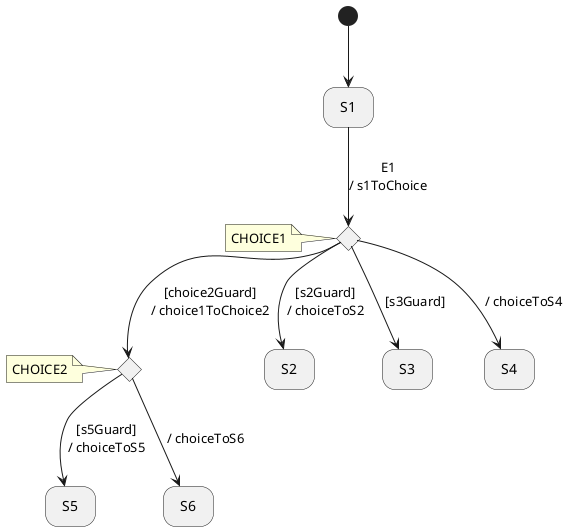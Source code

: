 @startuml
'https://plantuml.com/state-diagram

'hide description area for state without description
hide empty description

'CHOICE1 <<CHOICE>>
state CHOICE1 <<choice>>
note left of CHOICE1 : CHOICE1
'CHOICE2 <<CHOICE>>
state CHOICE2 <<choice>>
note left of CHOICE2 : CHOICE2
state S1
state S2
state S3
state S4
state S5
state S6


[*] --> S1
CHOICE1 -down-> CHOICE2 : [choice2Guard]\n/ choice1ToChoice2
CHOICE1 -down-> S2 : [s2Guard]\n/ choiceToS2
CHOICE1 -down-> S3 : [s3Guard]
CHOICE1 -down-> S4 : / choiceToS4
CHOICE2 -down-> S5 : [s5Guard]\n/ choiceToS5
CHOICE2 -down-> S6 : / choiceToS6
S1 -down-> CHOICE1 : E1\n/ s1ToChoice

@enduml